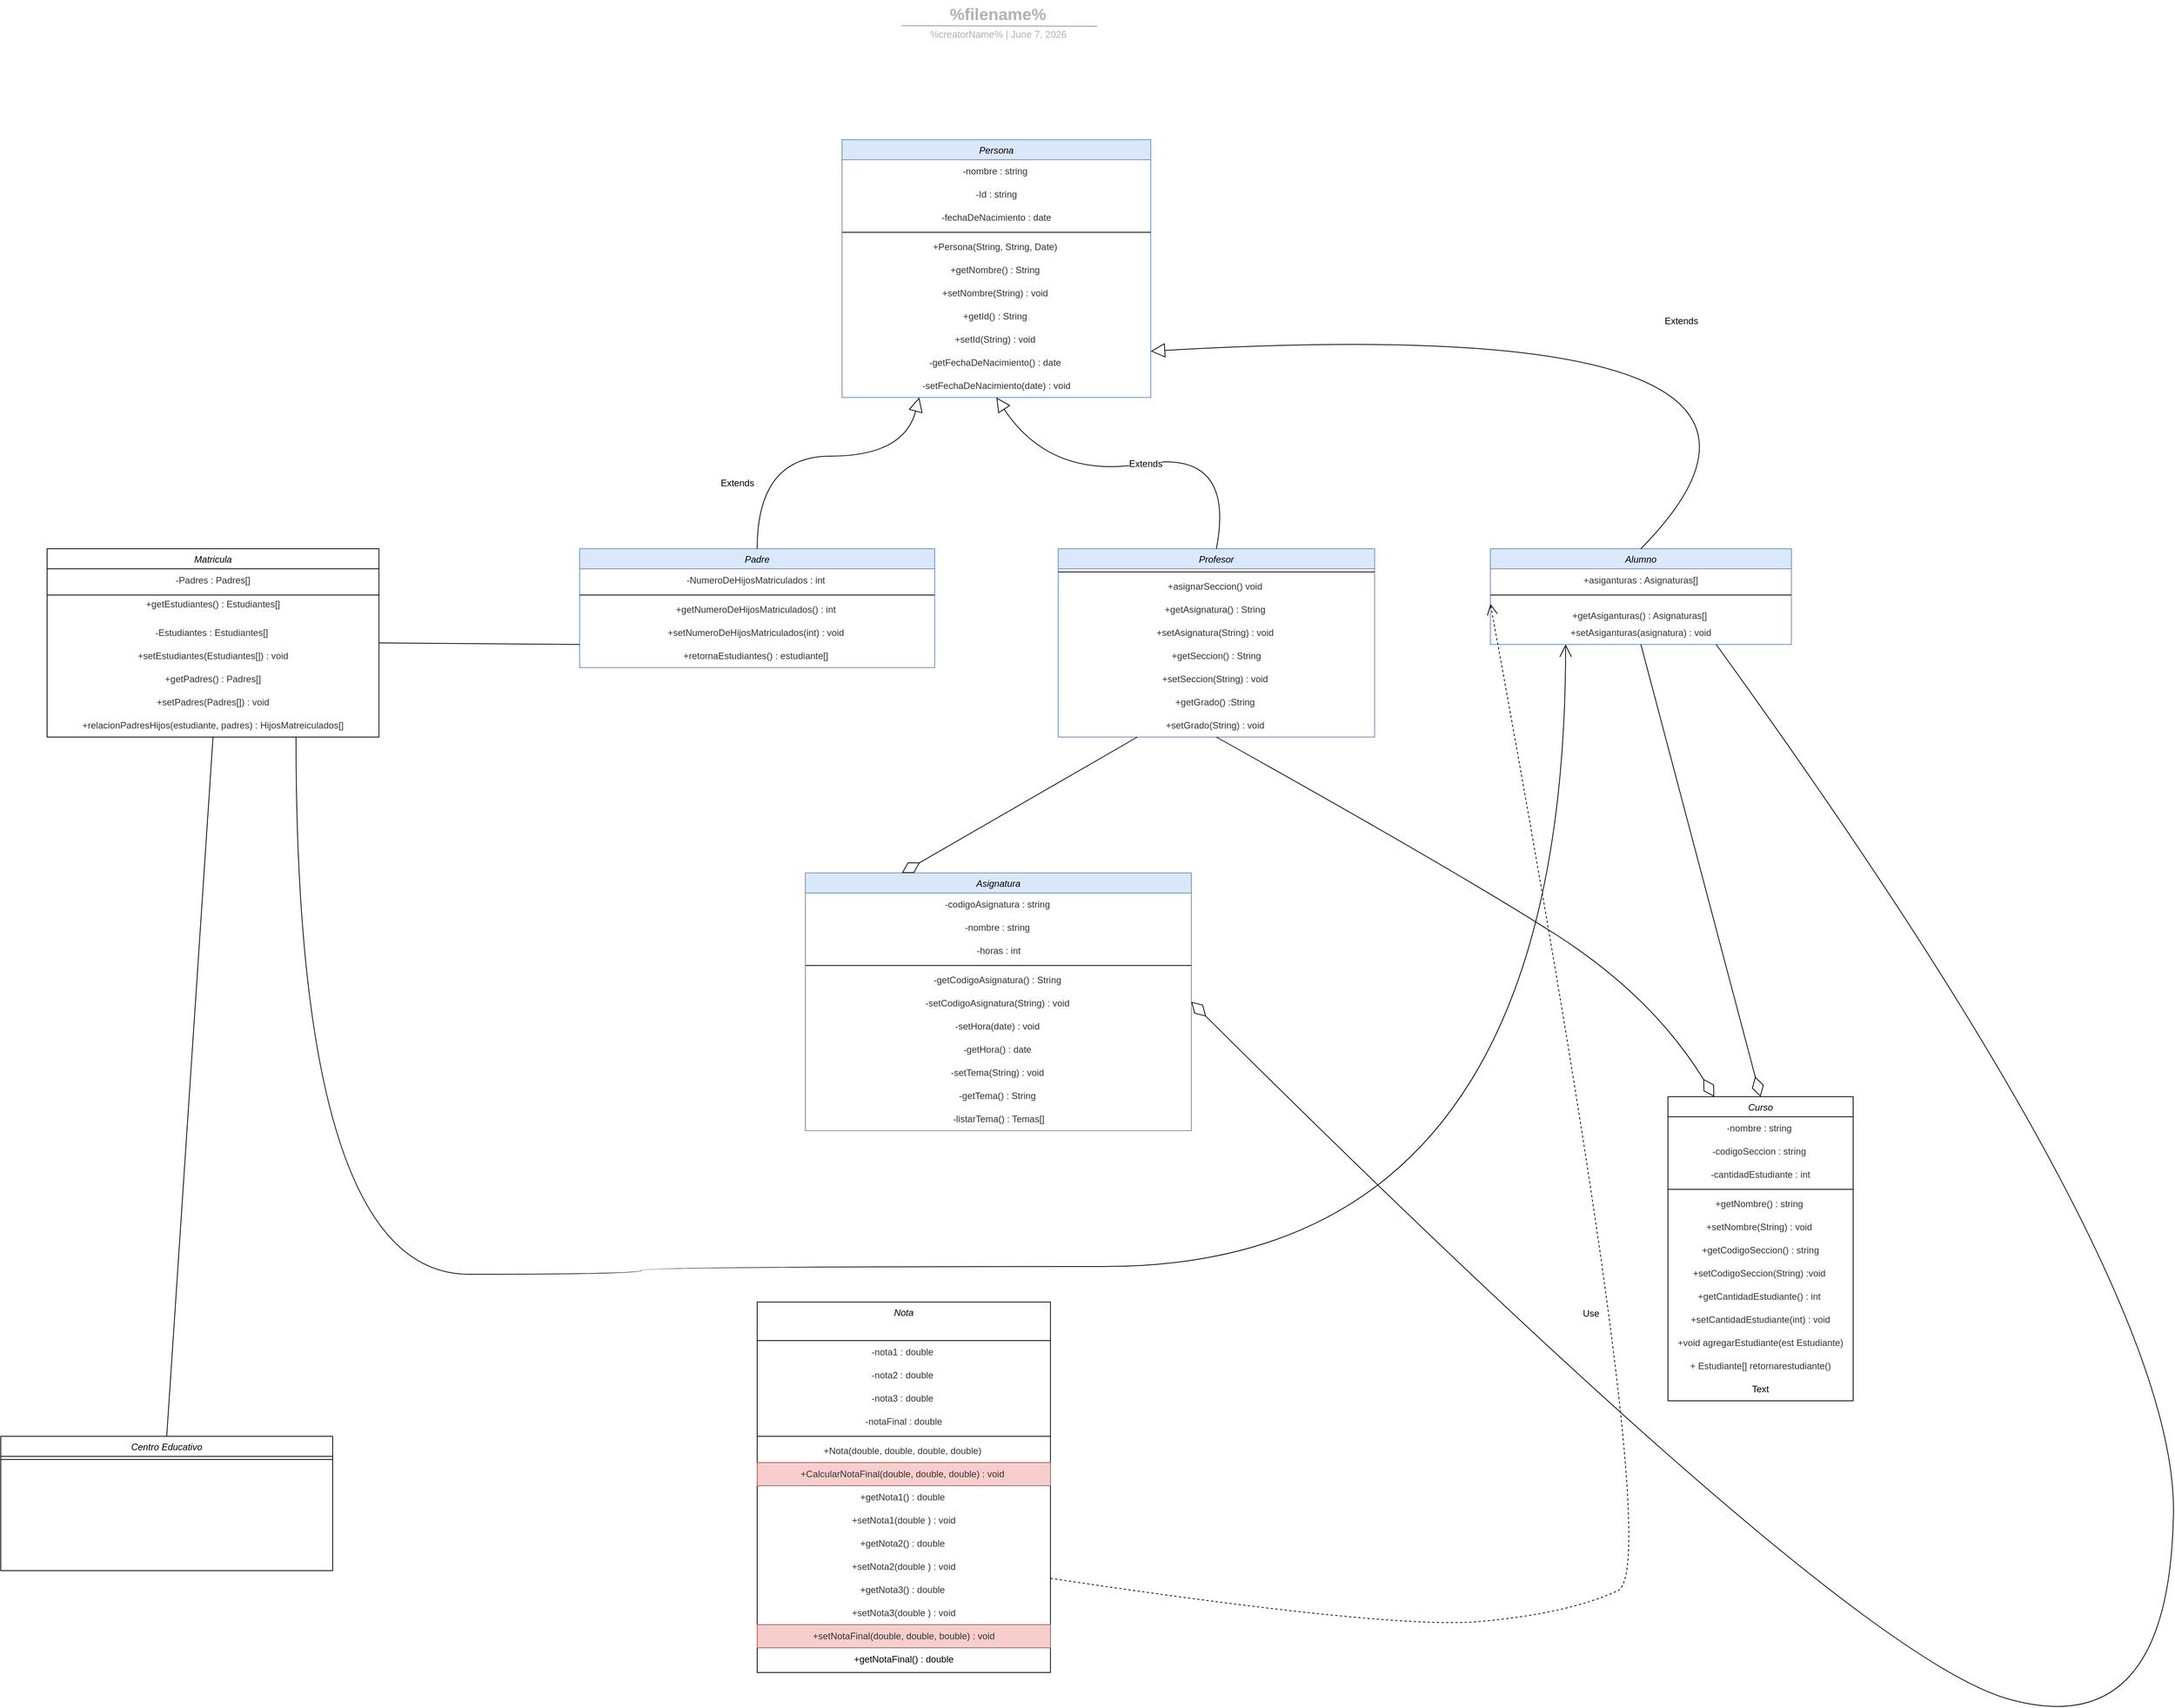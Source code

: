 <mxfile version="20.2.5" type="device"><diagram id="C5RBs43oDa-KdzZeNtuy" name="Page-1"><mxGraphModel dx="5083" dy="3994" grid="1" gridSize="10" guides="1" tooltips="1" connect="1" arrows="1" fold="1" page="1" pageScale="1" pageWidth="1654" pageHeight="1169" math="0" shadow="0"><root><mxCell id="WIyWlLk6GJQsqaUBKTNV-0"/><mxCell id="WIyWlLk6GJQsqaUBKTNV-1" parent="WIyWlLk6GJQsqaUBKTNV-0"/><mxCell id="56PSyRhsLo9ZEf3mR3vW-0" value="Profesor" style="swimlane;fontStyle=2;align=center;verticalAlign=top;childLayout=stackLayout;horizontal=1;startSize=26;horizontalStack=0;resizeParent=1;resizeLast=0;collapsible=1;marginBottom=0;rounded=0;shadow=0;strokeWidth=1;fontSize=12;fillColor=#dae8fc;strokeColor=#6c8ebf;" parent="WIyWlLk6GJQsqaUBKTNV-1" vertex="1"><mxGeometry x="80" y="-1560" width="410" height="244" as="geometry"><mxRectangle x="230" y="140" width="160" height="26" as="alternateBounds"/></mxGeometry></mxCell><mxCell id="56PSyRhsLo9ZEf3mR3vW-2" value="" style="line;html=1;strokeWidth=1;align=left;verticalAlign=middle;spacingTop=-1;spacingLeft=3;spacingRight=3;rotatable=0;labelPosition=right;points=[];portConstraint=eastwest;fontSize=12;" parent="56PSyRhsLo9ZEf3mR3vW-0" vertex="1"><mxGeometry y="26" width="410" height="8" as="geometry"/></mxCell><mxCell id="56PSyRhsLo9ZEf3mR3vW-119" value="&lt;span data-lucid-content=&quot;{&amp;quot;t&amp;quot;:&amp;quot;+asignarSeccion() void\n+getAsignatura() : String\n+setAsignatura(String) : void\n+getSeccion() : String\n+setSeccion(String) : void \n+getGrado() :String\n+setGrado(String) : void\n&amp;quot;,&amp;quot;m&amp;quot;:[{&amp;quot;s&amp;quot;:0,&amp;quot;n&amp;quot;:&amp;quot;a&amp;quot;,&amp;quot;v&amp;quot;:&amp;quot;center&amp;quot;},{&amp;quot;s&amp;quot;:0,&amp;quot;n&amp;quot;:&amp;quot;c&amp;quot;,&amp;quot;v&amp;quot;:&amp;quot;333333ff&amp;quot;,&amp;quot;e&amp;quot;:175},{&amp;quot;s&amp;quot;:23,&amp;quot;n&amp;quot;:&amp;quot;a&amp;quot;,&amp;quot;v&amp;quot;:&amp;quot;center&amp;quot;},{&amp;quot;s&amp;quot;:49,&amp;quot;n&amp;quot;:&amp;quot;a&amp;quot;,&amp;quot;v&amp;quot;:&amp;quot;center&amp;quot;},{&amp;quot;s&amp;quot;:79,&amp;quot;n&amp;quot;:&amp;quot;a&amp;quot;,&amp;quot;v&amp;quot;:&amp;quot;center&amp;quot;},{&amp;quot;s&amp;quot;:102,&amp;quot;n&amp;quot;:&amp;quot;a&amp;quot;,&amp;quot;v&amp;quot;:&amp;quot;center&amp;quot;},{&amp;quot;s&amp;quot;:130,&amp;quot;n&amp;quot;:&amp;quot;a&amp;quot;,&amp;quot;v&amp;quot;:&amp;quot;center&amp;quot;},{&amp;quot;s&amp;quot;:150,&amp;quot;n&amp;quot;:&amp;quot;a&amp;quot;,&amp;quot;v&amp;quot;:&amp;quot;center&amp;quot;}]}&quot; data-lucid-type=&quot;application/vnd.lucid.text&quot;&gt;&lt;span style=&quot;color: rgb(51, 51, 51);&quot;&gt;+asignarSeccion() void&amp;nbsp;&lt;/span&gt;&lt;/span&gt;" style="text;html=1;strokeColor=none;fillColor=none;align=center;verticalAlign=middle;whiteSpace=wrap;rounded=0;fontSize=12;" parent="56PSyRhsLo9ZEf3mR3vW-0" vertex="1"><mxGeometry y="34" width="410" height="30" as="geometry"/></mxCell><mxCell id="56PSyRhsLo9ZEf3mR3vW-120" value="&lt;span style=&quot;color: rgb(51, 51, 51);&quot;&gt;+getAsignatura() : String&amp;nbsp;&lt;/span&gt;" style="text;html=1;strokeColor=none;fillColor=none;align=center;verticalAlign=middle;whiteSpace=wrap;rounded=0;fontSize=12;" parent="56PSyRhsLo9ZEf3mR3vW-0" vertex="1"><mxGeometry y="64" width="410" height="30" as="geometry"/></mxCell><mxCell id="56PSyRhsLo9ZEf3mR3vW-121" value="&lt;span style=&quot;color: rgb(51, 51, 51);&quot;&gt;+setAsignatura(String) : void&amp;nbsp;&lt;/span&gt;" style="text;html=1;strokeColor=none;fillColor=none;align=center;verticalAlign=middle;whiteSpace=wrap;rounded=0;fontSize=12;" parent="56PSyRhsLo9ZEf3mR3vW-0" vertex="1"><mxGeometry y="94" width="410" height="30" as="geometry"/></mxCell><mxCell id="56PSyRhsLo9ZEf3mR3vW-122" value="&lt;span style=&quot;color: rgb(51, 51, 51);&quot;&gt;+getSeccion() : String&lt;/span&gt;" style="text;html=1;strokeColor=none;fillColor=none;align=center;verticalAlign=middle;whiteSpace=wrap;rounded=0;fontSize=12;" parent="56PSyRhsLo9ZEf3mR3vW-0" vertex="1"><mxGeometry y="124" width="410" height="30" as="geometry"/></mxCell><mxCell id="56PSyRhsLo9ZEf3mR3vW-123" value="&lt;span style=&quot;color: rgb(51, 51, 51);&quot;&gt;+setSeccion(String) : void&amp;nbsp;&lt;/span&gt;" style="text;html=1;strokeColor=none;fillColor=none;align=center;verticalAlign=middle;whiteSpace=wrap;rounded=0;fontSize=12;" parent="56PSyRhsLo9ZEf3mR3vW-0" vertex="1"><mxGeometry y="154" width="410" height="30" as="geometry"/></mxCell><mxCell id="56PSyRhsLo9ZEf3mR3vW-126" value="&lt;span style=&quot;color: rgb(51, 51, 51);&quot;&gt;+getGrado() :String&amp;nbsp;&lt;/span&gt;" style="text;html=1;strokeColor=none;fillColor=none;align=center;verticalAlign=middle;whiteSpace=wrap;rounded=0;fontSize=12;" parent="56PSyRhsLo9ZEf3mR3vW-0" vertex="1"><mxGeometry y="184" width="410" height="30" as="geometry"/></mxCell><mxCell id="56PSyRhsLo9ZEf3mR3vW-127" value="&lt;span style=&quot;color: rgb(51, 51, 51);&quot;&gt;+setGrado(String) : void&amp;nbsp;&lt;/span&gt;" style="text;html=1;strokeColor=none;fillColor=none;align=center;verticalAlign=middle;whiteSpace=wrap;rounded=0;fontSize=12;" parent="56PSyRhsLo9ZEf3mR3vW-0" vertex="1"><mxGeometry y="214" width="410" height="30" as="geometry"/></mxCell><mxCell id="56PSyRhsLo9ZEf3mR3vW-4" value="Persona" style="swimlane;fontStyle=2;align=center;verticalAlign=top;childLayout=stackLayout;horizontal=1;startSize=26;horizontalStack=0;resizeParent=1;resizeLast=0;collapsible=1;marginBottom=0;rounded=0;shadow=0;strokeWidth=1;fontSize=12;fillColor=#dae8fc;strokeColor=#6c8ebf;" parent="WIyWlLk6GJQsqaUBKTNV-1" vertex="1"><mxGeometry x="-200" y="-2090" width="400" height="334" as="geometry"><mxRectangle x="230" y="140" width="160" height="26" as="alternateBounds"/></mxGeometry></mxCell><mxCell id="56PSyRhsLo9ZEf3mR3vW-111" value="&lt;span data-lucid-content=&quot;{&amp;quot;t&amp;quot;:&amp;quot;-nombre : string\n-Id : string\n-fechaDeNacimiento : date&amp;quot;,&amp;quot;m&amp;quot;:[{&amp;quot;s&amp;quot;:0,&amp;quot;n&amp;quot;:&amp;quot;a&amp;quot;,&amp;quot;v&amp;quot;:&amp;quot;center&amp;quot;},{&amp;quot;s&amp;quot;:0,&amp;quot;n&amp;quot;:&amp;quot;c&amp;quot;,&amp;quot;v&amp;quot;:&amp;quot;333333ff&amp;quot;,&amp;quot;e&amp;quot;:55},{&amp;quot;s&amp;quot;:17,&amp;quot;n&amp;quot;:&amp;quot;a&amp;quot;,&amp;quot;v&amp;quot;:&amp;quot;center&amp;quot;},{&amp;quot;s&amp;quot;:30,&amp;quot;n&amp;quot;:&amp;quot;a&amp;quot;,&amp;quot;v&amp;quot;:&amp;quot;center&amp;quot;}]}&quot; data-lucid-type=&quot;application/vnd.lucid.text&quot;&gt;&lt;span style=&quot;color: rgb(51, 51, 51);&quot;&gt;-nombre : string&amp;nbsp;&lt;/span&gt;&lt;/span&gt;" style="text;html=1;strokeColor=none;fillColor=none;align=center;verticalAlign=middle;whiteSpace=wrap;rounded=0;fontSize=12;" parent="56PSyRhsLo9ZEf3mR3vW-4" vertex="1"><mxGeometry y="26" width="400" height="30" as="geometry"/></mxCell><mxCell id="56PSyRhsLo9ZEf3mR3vW-112" value="&lt;span style=&quot;color: rgb(51, 51, 51);&quot;&gt;-Id : string&lt;/span&gt;" style="text;html=1;strokeColor=none;fillColor=none;align=center;verticalAlign=middle;whiteSpace=wrap;rounded=0;fontSize=12;" parent="56PSyRhsLo9ZEf3mR3vW-4" vertex="1"><mxGeometry y="56" width="400" height="30" as="geometry"/></mxCell><mxCell id="56PSyRhsLo9ZEf3mR3vW-113" value="&lt;span style=&quot;color: rgb(51, 51, 51);&quot;&gt;-fechaDeNacimiento : date&lt;/span&gt;" style="text;html=1;strokeColor=none;fillColor=none;align=center;verticalAlign=middle;whiteSpace=wrap;rounded=0;fontSize=12;" parent="56PSyRhsLo9ZEf3mR3vW-4" vertex="1"><mxGeometry y="86" width="400" height="30" as="geometry"/></mxCell><mxCell id="56PSyRhsLo9ZEf3mR3vW-6" value="" style="line;html=1;strokeWidth=1;align=left;verticalAlign=middle;spacingTop=-1;spacingLeft=3;spacingRight=3;rotatable=0;labelPosition=right;points=[];portConstraint=eastwest;fontSize=12;" parent="56PSyRhsLo9ZEf3mR3vW-4" vertex="1"><mxGeometry y="116" width="400" height="8" as="geometry"/></mxCell><mxCell id="56PSyRhsLo9ZEf3mR3vW-103" value="&lt;span data-lucid-content=&quot;{&amp;quot;t&amp;quot;:&amp;quot;+Persona(String, String, Date)\n+getNombre() : String\n+setNombre(String) : void \n+getId() : String\n+setId(String) : void\n-getFechaDeNacimiento() : date\n-setFechaDeNacimiento(date) : void&amp;quot;,&amp;quot;m&amp;quot;:[{&amp;quot;s&amp;quot;:0,&amp;quot;n&amp;quot;:&amp;quot;a&amp;quot;,&amp;quot;v&amp;quot;:&amp;quot;center&amp;quot;},{&amp;quot;s&amp;quot;:0,&amp;quot;n&amp;quot;:&amp;quot;c&amp;quot;,&amp;quot;v&amp;quot;:&amp;quot;333333ff&amp;quot;,&amp;quot;e&amp;quot;:185},{&amp;quot;s&amp;quot;:31,&amp;quot;n&amp;quot;:&amp;quot;a&amp;quot;,&amp;quot;v&amp;quot;:&amp;quot;center&amp;quot;},{&amp;quot;s&amp;quot;:53,&amp;quot;n&amp;quot;:&amp;quot;a&amp;quot;,&amp;quot;v&amp;quot;:&amp;quot;center&amp;quot;},{&amp;quot;s&amp;quot;:80,&amp;quot;n&amp;quot;:&amp;quot;a&amp;quot;,&amp;quot;v&amp;quot;:&amp;quot;center&amp;quot;},{&amp;quot;s&amp;quot;:98,&amp;quot;n&amp;quot;:&amp;quot;a&amp;quot;,&amp;quot;v&amp;quot;:&amp;quot;center&amp;quot;},{&amp;quot;s&amp;quot;:120,&amp;quot;n&amp;quot;:&amp;quot;a&amp;quot;,&amp;quot;v&amp;quot;:&amp;quot;center&amp;quot;},{&amp;quot;s&amp;quot;:151,&amp;quot;n&amp;quot;:&amp;quot;a&amp;quot;,&amp;quot;v&amp;quot;:&amp;quot;center&amp;quot;}]}&quot; data-lucid-type=&quot;application/vnd.lucid.text&quot;&gt;&lt;span style=&quot;color: rgb(51, 51, 51);&quot;&gt;+Persona(String, String, Date)&amp;nbsp;&lt;/span&gt;&lt;/span&gt;" style="text;html=1;strokeColor=none;fillColor=none;align=center;verticalAlign=middle;whiteSpace=wrap;rounded=0;fontSize=12;" parent="56PSyRhsLo9ZEf3mR3vW-4" vertex="1"><mxGeometry y="124" width="400" height="30" as="geometry"/></mxCell><mxCell id="56PSyRhsLo9ZEf3mR3vW-105" value="&lt;span style=&quot;color: rgb(51, 51, 51);&quot;&gt;+getNombre() : String&amp;nbsp;&lt;/span&gt;" style="text;html=1;strokeColor=none;fillColor=none;align=center;verticalAlign=middle;whiteSpace=wrap;rounded=0;fontSize=12;" parent="56PSyRhsLo9ZEf3mR3vW-4" vertex="1"><mxGeometry y="154" width="400" height="30" as="geometry"/></mxCell><mxCell id="56PSyRhsLo9ZEf3mR3vW-106" value="&lt;span style=&quot;color: rgb(51, 51, 51);&quot;&gt;+setNombre(String) : void&amp;nbsp;&lt;/span&gt;" style="text;html=1;strokeColor=none;fillColor=none;align=center;verticalAlign=middle;whiteSpace=wrap;rounded=0;fontSize=12;" parent="56PSyRhsLo9ZEf3mR3vW-4" vertex="1"><mxGeometry y="184" width="400" height="30" as="geometry"/></mxCell><mxCell id="56PSyRhsLo9ZEf3mR3vW-107" value="&lt;span style=&quot;color: rgb(51, 51, 51);&quot;&gt;+getId() : String&amp;nbsp;&lt;/span&gt;" style="text;html=1;strokeColor=none;fillColor=none;align=center;verticalAlign=middle;whiteSpace=wrap;rounded=0;fontSize=12;" parent="56PSyRhsLo9ZEf3mR3vW-4" vertex="1"><mxGeometry y="214" width="400" height="30" as="geometry"/></mxCell><mxCell id="56PSyRhsLo9ZEf3mR3vW-108" value="&lt;span style=&quot;color: rgb(51, 51, 51);&quot;&gt;+setId(String) : void&amp;nbsp;&lt;/span&gt;" style="text;html=1;strokeColor=none;fillColor=none;align=center;verticalAlign=middle;whiteSpace=wrap;rounded=0;fontSize=12;" parent="56PSyRhsLo9ZEf3mR3vW-4" vertex="1"><mxGeometry y="244" width="400" height="30" as="geometry"/></mxCell><mxCell id="56PSyRhsLo9ZEf3mR3vW-109" value="&lt;span style=&quot;color: rgb(51, 51, 51);&quot;&gt;-getFechaDeNacimiento() : date&amp;nbsp;&lt;/span&gt;" style="text;html=1;strokeColor=none;fillColor=none;align=center;verticalAlign=middle;whiteSpace=wrap;rounded=0;fontSize=12;" parent="56PSyRhsLo9ZEf3mR3vW-4" vertex="1"><mxGeometry y="274" width="400" height="30" as="geometry"/></mxCell><mxCell id="56PSyRhsLo9ZEf3mR3vW-110" value="&lt;span style=&quot;color: rgb(51, 51, 51);&quot;&gt;-setFechaDeNacimiento(date) : void&lt;/span&gt;" style="text;html=1;strokeColor=none;fillColor=none;align=center;verticalAlign=middle;whiteSpace=wrap;rounded=0;fontSize=12;" parent="56PSyRhsLo9ZEf3mR3vW-4" vertex="1"><mxGeometry y="304" width="400" height="30" as="geometry"/></mxCell><mxCell id="56PSyRhsLo9ZEf3mR3vW-8" value="Padre" style="swimlane;fontStyle=2;align=center;verticalAlign=top;childLayout=stackLayout;horizontal=1;startSize=26;horizontalStack=0;resizeParent=1;resizeLast=0;collapsible=1;marginBottom=0;rounded=0;shadow=0;strokeWidth=1;fontSize=12;fillColor=#dae8fc;strokeColor=#6c8ebf;" parent="WIyWlLk6GJQsqaUBKTNV-1" vertex="1"><mxGeometry x="-540" y="-1560" width="460" height="154" as="geometry"><mxRectangle x="230" y="140" width="160" height="26" as="alternateBounds"/></mxGeometry></mxCell><mxCell id="56PSyRhsLo9ZEf3mR3vW-114" value="&lt;span data-lucid-content=&quot;{&amp;quot;t&amp;quot;:&amp;quot;-NumeroDeHijosMatriculados : int\n&amp;quot;,&amp;quot;m&amp;quot;:[{&amp;quot;s&amp;quot;:0,&amp;quot;n&amp;quot;:&amp;quot;a&amp;quot;,&amp;quot;v&amp;quot;:&amp;quot;center&amp;quot;},{&amp;quot;s&amp;quot;:0,&amp;quot;n&amp;quot;:&amp;quot;c&amp;quot;,&amp;quot;v&amp;quot;:&amp;quot;333333ff&amp;quot;,&amp;quot;e&amp;quot;:33}]}&quot; data-lucid-type=&quot;application/vnd.lucid.text&quot;&gt;&lt;span style=&quot;color: rgb(51, 51, 51);&quot;&gt;-NumeroDeHijosMatriculados : int&amp;nbsp;&lt;/span&gt;&lt;/span&gt;" style="text;html=1;strokeColor=none;fillColor=none;align=center;verticalAlign=middle;whiteSpace=wrap;rounded=0;fontSize=12;" parent="56PSyRhsLo9ZEf3mR3vW-8" vertex="1"><mxGeometry y="26" width="460" height="30" as="geometry"/></mxCell><mxCell id="56PSyRhsLo9ZEf3mR3vW-10" value="" style="line;html=1;strokeWidth=1;align=left;verticalAlign=middle;spacingTop=-1;spacingLeft=3;spacingRight=3;rotatable=0;labelPosition=right;points=[];portConstraint=eastwest;fontSize=12;" parent="56PSyRhsLo9ZEf3mR3vW-8" vertex="1"><mxGeometry y="56" width="460" height="8" as="geometry"/></mxCell><mxCell id="56PSyRhsLo9ZEf3mR3vW-115" value="&lt;span data-lucid-content=&quot;{&amp;quot;t&amp;quot;:&amp;quot;+getNumeroDeHijosMatriculados() : int\n+setNumeroDeHijosMatriculados(int) : void\n+retornaEstudiantes() : estudiante[] &amp;quot;,&amp;quot;m&amp;quot;:[{&amp;quot;s&amp;quot;:0,&amp;quot;n&amp;quot;:&amp;quot;a&amp;quot;,&amp;quot;v&amp;quot;:&amp;quot;center&amp;quot;},{&amp;quot;s&amp;quot;:0,&amp;quot;n&amp;quot;:&amp;quot;c&amp;quot;,&amp;quot;v&amp;quot;:&amp;quot;333333ff&amp;quot;,&amp;quot;e&amp;quot;:117},{&amp;quot;s&amp;quot;:38,&amp;quot;n&amp;quot;:&amp;quot;a&amp;quot;,&amp;quot;v&amp;quot;:&amp;quot;center&amp;quot;},{&amp;quot;s&amp;quot;:80,&amp;quot;n&amp;quot;:&amp;quot;a&amp;quot;,&amp;quot;v&amp;quot;:&amp;quot;center&amp;quot;}]}&quot; data-lucid-type=&quot;application/vnd.lucid.text&quot;&gt;&lt;span style=&quot;color: rgb(51, 51, 51);&quot;&gt;+getNumeroDeHijosMatriculados() : int&amp;nbsp;&lt;/span&gt;&lt;/span&gt;" style="text;html=1;strokeColor=none;fillColor=none;align=center;verticalAlign=middle;whiteSpace=wrap;rounded=0;fontSize=12;" parent="56PSyRhsLo9ZEf3mR3vW-8" vertex="1"><mxGeometry y="64" width="460" height="30" as="geometry"/></mxCell><mxCell id="56PSyRhsLo9ZEf3mR3vW-116" value="&lt;span style=&quot;color: rgb(51, 51, 51);&quot;&gt;+setNumeroDeHijosMatriculados(int) : void&amp;nbsp;&lt;/span&gt;" style="text;html=1;strokeColor=none;fillColor=none;align=center;verticalAlign=middle;whiteSpace=wrap;rounded=0;fontSize=12;" parent="56PSyRhsLo9ZEf3mR3vW-8" vertex="1"><mxGeometry y="94" width="460" height="30" as="geometry"/></mxCell><mxCell id="56PSyRhsLo9ZEf3mR3vW-117" value="&lt;span style=&quot;color: rgb(51, 51, 51);&quot;&gt;+retornaEstudiantes() : estudiante[]&amp;nbsp;&lt;/span&gt;" style="text;html=1;strokeColor=none;fillColor=none;align=center;verticalAlign=middle;whiteSpace=wrap;rounded=0;fontSize=12;" parent="56PSyRhsLo9ZEf3mR3vW-8" vertex="1"><mxGeometry y="124" width="460" height="30" as="geometry"/></mxCell><mxCell id="56PSyRhsLo9ZEf3mR3vW-12" value="Nota" style="swimlane;fontStyle=2;align=center;verticalAlign=top;childLayout=stackLayout;horizontal=1;startSize=50;horizontalStack=0;resizeParent=1;resizeLast=0;collapsible=1;marginBottom=0;rounded=0;shadow=0;strokeWidth=1;fontSize=12;" parent="WIyWlLk6GJQsqaUBKTNV-1" vertex="1"><mxGeometry x="-310" y="-584" width="380" height="480" as="geometry"><mxRectangle x="230" y="140" width="160" height="26" as="alternateBounds"/></mxGeometry></mxCell><mxCell id="56PSyRhsLo9ZEf3mR3vW-85" value="&lt;span data-lucid-content=&quot;{&amp;quot;t&amp;quot;:&amp;quot;-nota1 : double\n-nota2 : double\n-nota3 : double\n-notaFinal : double&amp;quot;,&amp;quot;m&amp;quot;:[{&amp;quot;s&amp;quot;:0,&amp;quot;n&amp;quot;:&amp;quot;a&amp;quot;,&amp;quot;v&amp;quot;:&amp;quot;center&amp;quot;},{&amp;quot;s&amp;quot;:0,&amp;quot;n&amp;quot;:&amp;quot;c&amp;quot;,&amp;quot;v&amp;quot;:&amp;quot;333333ff&amp;quot;,&amp;quot;e&amp;quot;:67},{&amp;quot;s&amp;quot;:16,&amp;quot;n&amp;quot;:&amp;quot;a&amp;quot;,&amp;quot;v&amp;quot;:&amp;quot;center&amp;quot;},{&amp;quot;s&amp;quot;:32,&amp;quot;n&amp;quot;:&amp;quot;a&amp;quot;,&amp;quot;v&amp;quot;:&amp;quot;center&amp;quot;},{&amp;quot;s&amp;quot;:48,&amp;quot;n&amp;quot;:&amp;quot;a&amp;quot;,&amp;quot;v&amp;quot;:&amp;quot;center&amp;quot;}]}&quot; data-lucid-type=&quot;application/vnd.lucid.text&quot; style=&quot;font-size: 12px;&quot;&gt;&lt;span style=&quot;color: rgb(51, 51, 51); font-size: 12px;&quot;&gt;-nota1 : double&amp;nbsp;&lt;/span&gt;&lt;/span&gt;" style="text;html=1;strokeColor=none;fillColor=none;align=center;verticalAlign=middle;whiteSpace=wrap;rounded=0;fontSize=12;" parent="56PSyRhsLo9ZEf3mR3vW-12" vertex="1"><mxGeometry y="50" width="380" height="30" as="geometry"/></mxCell><mxCell id="56PSyRhsLo9ZEf3mR3vW-86" value="&lt;span style=&quot;color: rgb(51, 51, 51); font-size: 12px;&quot;&gt;-nota2 : double&amp;nbsp;&lt;/span&gt;" style="text;html=1;strokeColor=none;fillColor=none;align=center;verticalAlign=middle;whiteSpace=wrap;rounded=0;fontSize=12;" parent="56PSyRhsLo9ZEf3mR3vW-12" vertex="1"><mxGeometry y="80" width="380" height="30" as="geometry"/></mxCell><mxCell id="56PSyRhsLo9ZEf3mR3vW-87" value="&lt;span style=&quot;color: rgb(51, 51, 51); font-size: 12px;&quot;&gt;-nota3 : double&amp;nbsp;&lt;/span&gt;" style="text;html=1;strokeColor=none;fillColor=none;align=center;verticalAlign=middle;whiteSpace=wrap;rounded=0;fontSize=12;" parent="56PSyRhsLo9ZEf3mR3vW-12" vertex="1"><mxGeometry y="110" width="380" height="30" as="geometry"/></mxCell><mxCell id="56PSyRhsLo9ZEf3mR3vW-72" value="&lt;span style=&quot;color: rgb(51, 51, 51); font-size: 12px;&quot;&gt;-notaFinal : double&lt;/span&gt;" style="text;html=1;strokeColor=none;fillColor=none;align=center;verticalAlign=middle;whiteSpace=wrap;rounded=0;fontSize=12;" parent="56PSyRhsLo9ZEf3mR3vW-12" vertex="1"><mxGeometry y="140" width="380" height="30" as="geometry"/></mxCell><mxCell id="56PSyRhsLo9ZEf3mR3vW-14" value="" style="line;html=1;strokeWidth=1;align=left;verticalAlign=middle;spacingTop=-1;spacingLeft=3;spacingRight=3;rotatable=0;labelPosition=right;points=[];portConstraint=eastwest;fontSize=12;" parent="56PSyRhsLo9ZEf3mR3vW-12" vertex="1"><mxGeometry y="170" width="380" height="8" as="geometry"/></mxCell><mxCell id="56PSyRhsLo9ZEf3mR3vW-80" value="&lt;span data-lucid-content=&quot;{&amp;quot;t&amp;quot;:&amp;quot;Nota(double, double, double, double)\n+CalcularNotaFinal()\n+getNota1() : double\n+setNota1(Double ) :void\n+getNota2() : double\n+setNota2(Double ) :void\n+getNota3() : double\n+setNota3(Double ) :void\n+getNotaFinal() : double\n+setNotaFinal(Double ) :void&amp;quot;,&amp;quot;m&amp;quot;:[{&amp;quot;s&amp;quot;:0,&amp;quot;n&amp;quot;:&amp;quot;a&amp;quot;,&amp;quot;v&amp;quot;:&amp;quot;center&amp;quot;},{&amp;quot;s&amp;quot;:37,&amp;quot;n&amp;quot;:&amp;quot;a&amp;quot;,&amp;quot;v&amp;quot;:&amp;quot;center&amp;quot;},{&amp;quot;s&amp;quot;:58,&amp;quot;n&amp;quot;:&amp;quot;a&amp;quot;,&amp;quot;v&amp;quot;:&amp;quot;center&amp;quot;},{&amp;quot;s&amp;quot;:0,&amp;quot;n&amp;quot;:&amp;quot;c&amp;quot;,&amp;quot;v&amp;quot;:&amp;quot;333333ff&amp;quot;,&amp;quot;e&amp;quot;:249},{&amp;quot;s&amp;quot;:79,&amp;quot;n&amp;quot;:&amp;quot;a&amp;quot;,&amp;quot;v&amp;quot;:&amp;quot;center&amp;quot;},{&amp;quot;s&amp;quot;:104,&amp;quot;n&amp;quot;:&amp;quot;a&amp;quot;,&amp;quot;v&amp;quot;:&amp;quot;center&amp;quot;},{&amp;quot;s&amp;quot;:125,&amp;quot;n&amp;quot;:&amp;quot;a&amp;quot;,&amp;quot;v&amp;quot;:&amp;quot;center&amp;quot;},{&amp;quot;s&amp;quot;:150,&amp;quot;n&amp;quot;:&amp;quot;a&amp;quot;,&amp;quot;v&amp;quot;:&amp;quot;center&amp;quot;},{&amp;quot;s&amp;quot;:171,&amp;quot;n&amp;quot;:&amp;quot;a&amp;quot;,&amp;quot;v&amp;quot;:&amp;quot;center&amp;quot;},{&amp;quot;s&amp;quot;:196,&amp;quot;n&amp;quot;:&amp;quot;a&amp;quot;,&amp;quot;v&amp;quot;:&amp;quot;center&amp;quot;},{&amp;quot;s&amp;quot;:221,&amp;quot;n&amp;quot;:&amp;quot;a&amp;quot;,&amp;quot;v&amp;quot;:&amp;quot;center&amp;quot;}]}&quot; data-lucid-type=&quot;application/vnd.lucid.text&quot; style=&quot;font-size: 12px;&quot;&gt;&lt;span style=&quot;color: rgb(51, 51, 51); font-size: 12px;&quot;&gt;+Nota(double, double, double, double)&amp;nbsp;&lt;/span&gt;&lt;/span&gt;" style="text;html=1;strokeColor=none;fillColor=none;align=center;verticalAlign=middle;whiteSpace=wrap;rounded=0;fontSize=12;" parent="56PSyRhsLo9ZEf3mR3vW-12" vertex="1"><mxGeometry y="178" width="380" height="30" as="geometry"/></mxCell><mxCell id="56PSyRhsLo9ZEf3mR3vW-73" value="&lt;span style=&quot;color: rgb(51, 51, 51); font-size: 12px;&quot;&gt;+CalcularNotaFinal(double, double, double) : void&amp;nbsp;&lt;/span&gt;" style="text;html=1;strokeColor=#b85450;fillColor=#f8cecc;align=center;verticalAlign=middle;whiteSpace=wrap;rounded=0;fontSize=12;" parent="56PSyRhsLo9ZEf3mR3vW-12" vertex="1"><mxGeometry y="208" width="380" height="30" as="geometry"/></mxCell><mxCell id="56PSyRhsLo9ZEf3mR3vW-79" value="&lt;span style=&quot;color: rgb(51, 51, 51); font-size: 12px;&quot;&gt;+getNota1() : double&amp;nbsp;&lt;/span&gt;" style="text;html=1;strokeColor=none;fillColor=none;align=center;verticalAlign=middle;whiteSpace=wrap;rounded=0;fontSize=12;" parent="56PSyRhsLo9ZEf3mR3vW-12" vertex="1"><mxGeometry y="238" width="380" height="30" as="geometry"/></mxCell><mxCell id="56PSyRhsLo9ZEf3mR3vW-78" value="&lt;span style=&quot;color: rgb(51, 51, 51); font-size: 12px;&quot;&gt;+setNota1(double ) : void&lt;/span&gt;" style="text;html=1;strokeColor=none;fillColor=none;align=center;verticalAlign=middle;whiteSpace=wrap;rounded=0;fontSize=12;" parent="56PSyRhsLo9ZEf3mR3vW-12" vertex="1"><mxGeometry y="268" width="380" height="30" as="geometry"/></mxCell><mxCell id="56PSyRhsLo9ZEf3mR3vW-77" value="&lt;span style=&quot;color: rgb(51, 51, 51); font-size: 12px;&quot;&gt;+getNota2()&amp;nbsp;&lt;/span&gt;&lt;span style=&quot;color: rgb(51, 51, 51); font-size: 12px;&quot;&gt;: double&amp;nbsp;&lt;/span&gt;" style="text;html=1;strokeColor=none;fillColor=none;align=center;verticalAlign=middle;whiteSpace=wrap;rounded=0;fontSize=12;" parent="56PSyRhsLo9ZEf3mR3vW-12" vertex="1"><mxGeometry y="298" width="380" height="30" as="geometry"/></mxCell><mxCell id="56PSyRhsLo9ZEf3mR3vW-75" value="&lt;span style=&quot;color: rgb(51, 51, 51); font-size: 12px;&quot;&gt;+setNota2(double ) : void&lt;/span&gt;" style="text;html=1;strokeColor=none;fillColor=none;align=center;verticalAlign=middle;whiteSpace=wrap;rounded=0;fontSize=12;" parent="56PSyRhsLo9ZEf3mR3vW-12" vertex="1"><mxGeometry y="328" width="380" height="30" as="geometry"/></mxCell><mxCell id="56PSyRhsLo9ZEf3mR3vW-82" value="&lt;span style=&quot;color: rgb(51, 51, 51); font-size: 12px;&quot;&gt;+getNota3()&amp;nbsp;&lt;/span&gt;&lt;span style=&quot;color: rgb(51, 51, 51); font-size: 12px;&quot;&gt;: double&amp;nbsp;&lt;/span&gt;" style="text;html=1;strokeColor=none;fillColor=none;align=center;verticalAlign=middle;whiteSpace=wrap;rounded=0;fontSize=12;" parent="56PSyRhsLo9ZEf3mR3vW-12" vertex="1"><mxGeometry y="358" width="380" height="30" as="geometry"/></mxCell><mxCell id="56PSyRhsLo9ZEf3mR3vW-81" value="&lt;span style=&quot;color: rgb(51, 51, 51); font-size: 12px;&quot;&gt;+setNota3(double ) : void&lt;/span&gt;" style="text;html=1;strokeColor=none;fillColor=none;align=center;verticalAlign=middle;whiteSpace=wrap;rounded=0;fontSize=12;" parent="56PSyRhsLo9ZEf3mR3vW-12" vertex="1"><mxGeometry y="388" width="380" height="30" as="geometry"/></mxCell><mxCell id="56PSyRhsLo9ZEf3mR3vW-74" value="&lt;span data-lucid-content=&quot;{&amp;quot;t&amp;quot;:&amp;quot;+setNotaFinal(Double ) :void&amp;quot;,&amp;quot;m&amp;quot;:[{&amp;quot;s&amp;quot;:0,&amp;quot;n&amp;quot;:&amp;quot;a&amp;quot;,&amp;quot;v&amp;quot;:&amp;quot;center&amp;quot;},{&amp;quot;s&amp;quot;:0,&amp;quot;n&amp;quot;:&amp;quot;c&amp;quot;,&amp;quot;v&amp;quot;:&amp;quot;333333ff&amp;quot;,&amp;quot;e&amp;quot;:28}]}&quot; data-lucid-type=&quot;application/vnd.lucid.text&quot; style=&quot;font-size: 12px;&quot;&gt;&lt;span style=&quot;color: rgb(51, 51, 51); font-size: 12px;&quot;&gt;+setNotaFinal(double, double, bouble) : void&lt;/span&gt;&lt;/span&gt;" style="text;html=1;strokeColor=#b85450;fillColor=#f8cecc;align=center;verticalAlign=middle;whiteSpace=wrap;rounded=0;fontSize=12;" parent="56PSyRhsLo9ZEf3mR3vW-12" vertex="1"><mxGeometry y="418" width="380" height="30" as="geometry"/></mxCell><mxCell id="56PSyRhsLo9ZEf3mR3vW-84" value="+getNotaFinal() : double" style="text;html=1;strokeColor=none;fillColor=none;align=center;verticalAlign=middle;whiteSpace=wrap;rounded=0;fontSize=12;" parent="56PSyRhsLo9ZEf3mR3vW-12" vertex="1"><mxGeometry y="448" width="380" height="30" as="geometry"/></mxCell><mxCell id="56PSyRhsLo9ZEf3mR3vW-58" style="edgeStyle=orthogonalEdgeStyle;curved=1;rounded=0;orthogonalLoop=1;jettySize=auto;html=1;exitX=0.75;exitY=1;exitDx=0;exitDy=0;fontSize=12;endArrow=open;startSize=14;endSize=14;entryX=0.25;entryY=1;entryDx=0;entryDy=0;" parent="WIyWlLk6GJQsqaUBKTNV-1" source="56PSyRhsLo9ZEf3mR3vW-16" target="56PSyRhsLo9ZEf3mR3vW-32" edge="1"><mxGeometry relative="1" as="geometry"><mxPoint x="1050" y="-570" as="targetPoint"/><Array as="points"><mxPoint x="-907" y="-620"/><mxPoint x="-460" y="-620"/><mxPoint x="-460" y="-630"/><mxPoint x="738" y="-630"/></Array></mxGeometry></mxCell><mxCell id="56PSyRhsLo9ZEf3mR3vW-16" value="Matricula" style="swimlane;fontStyle=2;align=center;verticalAlign=top;childLayout=stackLayout;horizontal=1;startSize=26;horizontalStack=0;resizeParent=1;resizeLast=0;collapsible=1;marginBottom=0;rounded=0;shadow=0;strokeWidth=1;fontSize=12;" parent="WIyWlLk6GJQsqaUBKTNV-1" vertex="1"><mxGeometry x="-1230" y="-1560" width="430" height="244" as="geometry"><mxRectangle x="230" y="140" width="160" height="26" as="alternateBounds"/></mxGeometry></mxCell><mxCell id="56PSyRhsLo9ZEf3mR3vW-92" value="&lt;span style=&quot;color: rgb(51, 51, 51);&quot;&gt;-Padres : Padres[]&lt;/span&gt;" style="text;html=1;strokeColor=none;fillColor=none;align=center;verticalAlign=middle;whiteSpace=wrap;rounded=0;fontSize=12;" parent="56PSyRhsLo9ZEf3mR3vW-16" vertex="1"><mxGeometry y="26" width="430" height="30" as="geometry"/></mxCell><mxCell id="56PSyRhsLo9ZEf3mR3vW-18" value="" style="line;html=1;strokeWidth=1;align=left;verticalAlign=middle;spacingTop=-1;spacingLeft=3;spacingRight=3;rotatable=0;labelPosition=right;points=[];portConstraint=eastwest;fontSize=12;" parent="56PSyRhsLo9ZEf3mR3vW-16" vertex="1"><mxGeometry y="56" width="430" height="8" as="geometry"/></mxCell><mxCell id="56PSyRhsLo9ZEf3mR3vW-93" value="&lt;span data-lucid-content=&quot;{&amp;quot;t&amp;quot;:&amp;quot;+getEstudiantes() : Estudiantes[]\n+setEstudiantes(Estudiantes[]) : void\n+getPadres() : Padres[]\n+setPadres(Padres[]) : void\n+relacionPadresHijos(estu[] estudiante, padres[] padres) : HijosMatreiculados[] &amp;quot;,&amp;quot;m&amp;quot;:[{&amp;quot;s&amp;quot;:0,&amp;quot;n&amp;quot;:&amp;quot;a&amp;quot;,&amp;quot;v&amp;quot;:&amp;quot;center&amp;quot;},{&amp;quot;s&amp;quot;:0,&amp;quot;n&amp;quot;:&amp;quot;c&amp;quot;,&amp;quot;v&amp;quot;:&amp;quot;333333ff&amp;quot;,&amp;quot;e&amp;quot;:204},{&amp;quot;s&amp;quot;:34,&amp;quot;n&amp;quot;:&amp;quot;a&amp;quot;,&amp;quot;v&amp;quot;:&amp;quot;center&amp;quot;},{&amp;quot;s&amp;quot;:72,&amp;quot;n&amp;quot;:&amp;quot;a&amp;quot;,&amp;quot;v&amp;quot;:&amp;quot;center&amp;quot;},{&amp;quot;s&amp;quot;:96,&amp;quot;n&amp;quot;:&amp;quot;a&amp;quot;,&amp;quot;v&amp;quot;:&amp;quot;center&amp;quot;},{&amp;quot;s&amp;quot;:124,&amp;quot;n&amp;quot;:&amp;quot;a&amp;quot;,&amp;quot;v&amp;quot;:&amp;quot;center&amp;quot;}]}&quot; data-lucid-type=&quot;application/vnd.lucid.text&quot;&gt;&lt;span style=&quot;color: rgb(51, 51, 51);&quot;&gt;+getEstudiantes() : Estudiantes[]&lt;br&gt;&lt;/span&gt;&lt;br&gt;&lt;/span&gt;" style="text;html=1;strokeColor=none;fillColor=none;align=center;verticalAlign=middle;whiteSpace=wrap;rounded=0;fontSize=12;" parent="56PSyRhsLo9ZEf3mR3vW-16" vertex="1"><mxGeometry y="64" width="430" height="30" as="geometry"/></mxCell><mxCell id="56PSyRhsLo9ZEf3mR3vW-90" value="&lt;span data-lucid-content=&quot;{&amp;quot;t&amp;quot;:&amp;quot;-Estudiantes : Estudiantes[]\n-Padres : Padres[]&amp;quot;,&amp;quot;m&amp;quot;:[{&amp;quot;s&amp;quot;:0,&amp;quot;n&amp;quot;:&amp;quot;a&amp;quot;,&amp;quot;v&amp;quot;:&amp;quot;center&amp;quot;},{&amp;quot;s&amp;quot;:29,&amp;quot;n&amp;quot;:&amp;quot;a&amp;quot;,&amp;quot;v&amp;quot;:&amp;quot;center&amp;quot;},{&amp;quot;s&amp;quot;:0,&amp;quot;n&amp;quot;:&amp;quot;c&amp;quot;,&amp;quot;v&amp;quot;:&amp;quot;333333ff&amp;quot;,&amp;quot;e&amp;quot;:47}]}&quot; data-lucid-type=&quot;application/vnd.lucid.text&quot;&gt;&lt;span style=&quot;color: rgb(51, 51, 51);&quot;&gt;-Estudiantes : Estudiantes[]&amp;nbsp;&lt;/span&gt;&lt;/span&gt;" style="text;html=1;strokeColor=none;fillColor=none;align=center;verticalAlign=middle;whiteSpace=wrap;rounded=0;fontSize=12;" parent="56PSyRhsLo9ZEf3mR3vW-16" vertex="1"><mxGeometry y="94" width="430" height="30" as="geometry"/></mxCell><mxCell id="56PSyRhsLo9ZEf3mR3vW-95" value="&lt;span style=&quot;color: rgb(51, 51, 51);&quot;&gt;+setEstudiantes(Estudiantes[]) : void&lt;br&gt;&lt;/span&gt;" style="text;html=1;strokeColor=none;fillColor=none;align=center;verticalAlign=middle;whiteSpace=wrap;rounded=0;fontSize=12;" parent="56PSyRhsLo9ZEf3mR3vW-16" vertex="1"><mxGeometry y="124" width="430" height="30" as="geometry"/></mxCell><mxCell id="56PSyRhsLo9ZEf3mR3vW-96" value="&lt;span style=&quot;color: rgb(51, 51, 51);&quot;&gt;+getPadres() : Padres[]&lt;br&gt;&lt;/span&gt;" style="text;html=1;strokeColor=none;fillColor=none;align=center;verticalAlign=middle;whiteSpace=wrap;rounded=0;fontSize=12;" parent="56PSyRhsLo9ZEf3mR3vW-16" vertex="1"><mxGeometry y="154" width="430" height="30" as="geometry"/></mxCell><mxCell id="56PSyRhsLo9ZEf3mR3vW-94" value="&lt;span style=&quot;color: rgb(51, 51, 51);&quot;&gt;+setPadres(Padres[]) : void&lt;/span&gt;" style="text;html=1;strokeColor=none;fillColor=none;align=center;verticalAlign=middle;whiteSpace=wrap;rounded=0;fontSize=12;" parent="56PSyRhsLo9ZEf3mR3vW-16" vertex="1"><mxGeometry y="184" width="430" height="30" as="geometry"/></mxCell><mxCell id="56PSyRhsLo9ZEf3mR3vW-97" value="&lt;span style=&quot;color: rgb(51, 51, 51);&quot;&gt;+relacionPadresHijos(estudiante, padres) : HijosMatreiculados[]&lt;/span&gt;" style="text;html=1;strokeColor=none;fillColor=none;align=center;verticalAlign=middle;whiteSpace=wrap;rounded=0;fontSize=12;" parent="56PSyRhsLo9ZEf3mR3vW-16" vertex="1"><mxGeometry y="214" width="430" height="30" as="geometry"/></mxCell><mxCell id="56PSyRhsLo9ZEf3mR3vW-20" value="Curso" style="swimlane;fontStyle=2;align=center;verticalAlign=top;childLayout=stackLayout;horizontal=1;startSize=26;horizontalStack=0;resizeParent=1;resizeLast=0;collapsible=1;marginBottom=0;rounded=0;shadow=0;strokeWidth=1;fontSize=12;" parent="WIyWlLk6GJQsqaUBKTNV-1" vertex="1"><mxGeometry x="870" y="-850" width="240" height="394" as="geometry"><mxRectangle x="230" y="140" width="160" height="26" as="alternateBounds"/></mxGeometry></mxCell><mxCell id="56PSyRhsLo9ZEf3mR3vW-60" value="&lt;span data-lucid-content=&quot;{&amp;quot;t&amp;quot;:&amp;quot;-nombre : string\n-codigoSeccion : string\n-cantidadEstudiante : int&amp;quot;,&amp;quot;m&amp;quot;:[{&amp;quot;s&amp;quot;:0,&amp;quot;n&amp;quot;:&amp;quot;a&amp;quot;,&amp;quot;v&amp;quot;:&amp;quot;center&amp;quot;},{&amp;quot;s&amp;quot;:0,&amp;quot;n&amp;quot;:&amp;quot;c&amp;quot;,&amp;quot;v&amp;quot;:&amp;quot;333333ff&amp;quot;,&amp;quot;e&amp;quot;:66},{&amp;quot;s&amp;quot;:17,&amp;quot;n&amp;quot;:&amp;quot;a&amp;quot;,&amp;quot;v&amp;quot;:&amp;quot;center&amp;quot;},{&amp;quot;s&amp;quot;:41,&amp;quot;n&amp;quot;:&amp;quot;a&amp;quot;,&amp;quot;v&amp;quot;:&amp;quot;center&amp;quot;}]}&quot; data-lucid-type=&quot;application/vnd.lucid.text&quot; style=&quot;font-size: 12px;&quot;&gt;&lt;span style=&quot;color: rgb(51, 51, 51); font-size: 12px;&quot;&gt;-nombre : string&amp;nbsp;&lt;/span&gt;&lt;/span&gt;" style="text;html=1;strokeColor=none;fillColor=none;align=center;verticalAlign=middle;whiteSpace=wrap;rounded=0;fontSize=12;" parent="56PSyRhsLo9ZEf3mR3vW-20" vertex="1"><mxGeometry y="26" width="240" height="30" as="geometry"/></mxCell><mxCell id="56PSyRhsLo9ZEf3mR3vW-71" value="&lt;span style=&quot;color: rgb(51, 51, 51); font-size: 12px;&quot;&gt;-codigoSeccion : string&amp;nbsp;&lt;/span&gt;" style="text;html=1;strokeColor=none;fillColor=none;align=center;verticalAlign=middle;whiteSpace=wrap;rounded=0;fontSize=12;" parent="56PSyRhsLo9ZEf3mR3vW-20" vertex="1"><mxGeometry y="56" width="240" height="30" as="geometry"/></mxCell><mxCell id="56PSyRhsLo9ZEf3mR3vW-61" value="&lt;span style=&quot;color: rgb(51, 51, 51); font-size: 12px;&quot;&gt;-cantidadEstudiante : int&lt;/span&gt;" style="text;html=1;strokeColor=none;fillColor=none;align=center;verticalAlign=middle;whiteSpace=wrap;rounded=0;fontSize=12;" parent="56PSyRhsLo9ZEf3mR3vW-20" vertex="1"><mxGeometry y="86" width="240" height="30" as="geometry"/></mxCell><mxCell id="56PSyRhsLo9ZEf3mR3vW-22" value="" style="line;html=1;strokeWidth=1;align=left;verticalAlign=middle;spacingTop=-1;spacingLeft=3;spacingRight=3;rotatable=0;labelPosition=right;points=[];portConstraint=eastwest;fontSize=12;" parent="56PSyRhsLo9ZEf3mR3vW-20" vertex="1"><mxGeometry y="116" width="240" height="8" as="geometry"/></mxCell><mxCell id="56PSyRhsLo9ZEf3mR3vW-62" value="&lt;span data-lucid-content=&quot;{&amp;quot;t&amp;quot;:&amp;quot;+getNombre() : string\n&amp;quot;,&amp;quot;m&amp;quot;:[{&amp;quot;s&amp;quot;:0,&amp;quot;n&amp;quot;:&amp;quot;a&amp;quot;,&amp;quot;v&amp;quot;:&amp;quot;center&amp;quot;},{&amp;quot;s&amp;quot;:0,&amp;quot;n&amp;quot;:&amp;quot;c&amp;quot;,&amp;quot;v&amp;quot;:&amp;quot;333333ff&amp;quot;,&amp;quot;e&amp;quot;:22}]}&quot; data-lucid-type=&quot;application/vnd.lucid.text&quot; style=&quot;font-size: 12px;&quot;&gt;&lt;span style=&quot;color: rgb(51, 51, 51); font-size: 12px;&quot;&gt;+getNombre() : string&amp;nbsp;&lt;/span&gt;&lt;/span&gt;" style="text;html=1;strokeColor=none;fillColor=none;align=center;verticalAlign=middle;whiteSpace=wrap;rounded=0;fontSize=12;" parent="56PSyRhsLo9ZEf3mR3vW-20" vertex="1"><mxGeometry y="124" width="240" height="30" as="geometry"/></mxCell><mxCell id="56PSyRhsLo9ZEf3mR3vW-63" value="&lt;span data-lucid-content=&quot;{&amp;quot;t&amp;quot;:&amp;quot;+setNombre(String) : void\n&amp;quot;,&amp;quot;m&amp;quot;:[{&amp;quot;s&amp;quot;:0,&amp;quot;n&amp;quot;:&amp;quot;a&amp;quot;,&amp;quot;v&amp;quot;:&amp;quot;center&amp;quot;},{&amp;quot;s&amp;quot;:0,&amp;quot;n&amp;quot;:&amp;quot;c&amp;quot;,&amp;quot;v&amp;quot;:&amp;quot;333333ff&amp;quot;,&amp;quot;e&amp;quot;:26}]}&quot; data-lucid-type=&quot;application/vnd.lucid.text&quot; style=&quot;font-size: 12px;&quot;&gt;&lt;span style=&quot;color: rgb(51, 51, 51); font-size: 12px;&quot;&gt;+setNombre(String) : void&amp;nbsp;&lt;/span&gt;&lt;/span&gt;" style="text;html=1;strokeColor=none;fillColor=none;align=center;verticalAlign=middle;whiteSpace=wrap;rounded=0;fontSize=12;" parent="56PSyRhsLo9ZEf3mR3vW-20" vertex="1"><mxGeometry y="154" width="240" height="30" as="geometry"/></mxCell><mxCell id="56PSyRhsLo9ZEf3mR3vW-65" value="&lt;span data-lucid-content=&quot;{&amp;quot;t&amp;quot;:&amp;quot;+getCodigoSeccion() : string&amp;quot;,&amp;quot;m&amp;quot;:[{&amp;quot;s&amp;quot;:0,&amp;quot;n&amp;quot;:&amp;quot;a&amp;quot;,&amp;quot;v&amp;quot;:&amp;quot;center&amp;quot;},{&amp;quot;s&amp;quot;:0,&amp;quot;n&amp;quot;:&amp;quot;c&amp;quot;,&amp;quot;v&amp;quot;:&amp;quot;333333ff&amp;quot;,&amp;quot;e&amp;quot;:28}]}&quot; data-lucid-type=&quot;application/vnd.lucid.text&quot; style=&quot;font-size: 12px;&quot;&gt;&lt;span style=&quot;color: rgb(51, 51, 51); font-size: 12px;&quot;&gt;+getCodigoSeccion() : string&lt;/span&gt;&lt;/span&gt;" style="text;html=1;strokeColor=none;fillColor=none;align=center;verticalAlign=middle;whiteSpace=wrap;rounded=0;fontSize=12;" parent="56PSyRhsLo9ZEf3mR3vW-20" vertex="1"><mxGeometry y="184" width="240" height="30" as="geometry"/></mxCell><mxCell id="56PSyRhsLo9ZEf3mR3vW-66" value="&lt;span data-lucid-content=&quot;{&amp;quot;t&amp;quot;:&amp;quot;+setCodigoSeccion(String) :void\n&amp;quot;,&amp;quot;m&amp;quot;:[{&amp;quot;s&amp;quot;:0,&amp;quot;n&amp;quot;:&amp;quot;a&amp;quot;,&amp;quot;v&amp;quot;:&amp;quot;center&amp;quot;},{&amp;quot;s&amp;quot;:0,&amp;quot;n&amp;quot;:&amp;quot;c&amp;quot;,&amp;quot;v&amp;quot;:&amp;quot;333333ff&amp;quot;,&amp;quot;e&amp;quot;:32}]}&quot; data-lucid-type=&quot;application/vnd.lucid.text&quot; style=&quot;font-size: 12px;&quot;&gt;&lt;span style=&quot;color: rgb(51, 51, 51); font-size: 12px;&quot;&gt;+setCodigoSeccion(String) :void&amp;nbsp;&lt;/span&gt;&lt;/span&gt;" style="text;html=1;strokeColor=none;fillColor=none;align=center;verticalAlign=middle;whiteSpace=wrap;rounded=0;fontSize=12;" parent="56PSyRhsLo9ZEf3mR3vW-20" vertex="1"><mxGeometry y="214" width="240" height="30" as="geometry"/></mxCell><mxCell id="56PSyRhsLo9ZEf3mR3vW-69" value="&lt;span data-lucid-content=&quot;{&amp;quot;t&amp;quot;:&amp;quot;+getCantidadEstudiante() : int\n&amp;quot;,&amp;quot;m&amp;quot;:[{&amp;quot;s&amp;quot;:0,&amp;quot;n&amp;quot;:&amp;quot;a&amp;quot;,&amp;quot;v&amp;quot;:&amp;quot;center&amp;quot;},{&amp;quot;s&amp;quot;:0,&amp;quot;n&amp;quot;:&amp;quot;c&amp;quot;,&amp;quot;v&amp;quot;:&amp;quot;333333ff&amp;quot;,&amp;quot;e&amp;quot;:31}]}&quot; data-lucid-type=&quot;application/vnd.lucid.text&quot; style=&quot;font-size: 12px;&quot;&gt;&lt;span style=&quot;color: rgb(51, 51, 51); font-size: 12px;&quot;&gt;+getCantidadEstudiante() : int&amp;nbsp;&lt;/span&gt;&lt;/span&gt;" style="text;html=1;strokeColor=none;fillColor=none;align=center;verticalAlign=middle;whiteSpace=wrap;rounded=0;fontSize=12;" parent="56PSyRhsLo9ZEf3mR3vW-20" vertex="1"><mxGeometry y="244" width="240" height="30" as="geometry"/></mxCell><mxCell id="56PSyRhsLo9ZEf3mR3vW-68" value="&lt;span data-lucid-content=&quot;{&amp;quot;t&amp;quot;:&amp;quot;+setCantidadEstudiante(int) : void&amp;quot;,&amp;quot;m&amp;quot;:[{&amp;quot;s&amp;quot;:0,&amp;quot;n&amp;quot;:&amp;quot;a&amp;quot;,&amp;quot;v&amp;quot;:&amp;quot;center&amp;quot;},{&amp;quot;s&amp;quot;:0,&amp;quot;n&amp;quot;:&amp;quot;c&amp;quot;,&amp;quot;v&amp;quot;:&amp;quot;333333ff&amp;quot;,&amp;quot;e&amp;quot;:34}]}&quot; data-lucid-type=&quot;application/vnd.lucid.text&quot; style=&quot;font-size: 12px;&quot;&gt;&lt;span style=&quot;color: rgb(51, 51, 51); font-size: 12px;&quot;&gt;+setCantidadEstudiante(int) : void&lt;/span&gt;&lt;/span&gt;" style="text;html=1;strokeColor=none;fillColor=none;align=center;verticalAlign=middle;whiteSpace=wrap;rounded=0;fontSize=12;" parent="56PSyRhsLo9ZEf3mR3vW-20" vertex="1"><mxGeometry y="274" width="240" height="30" as="geometry"/></mxCell><mxCell id="56PSyRhsLo9ZEf3mR3vW-67" value="&lt;span data-lucid-content=&quot;{&amp;quot;t&amp;quot;:&amp;quot;+void agregarEstudiante(est Estudiante)&amp;quot;,&amp;quot;m&amp;quot;:[{&amp;quot;s&amp;quot;:0,&amp;quot;n&amp;quot;:&amp;quot;a&amp;quot;,&amp;quot;v&amp;quot;:&amp;quot;center&amp;quot;},{&amp;quot;s&amp;quot;:0,&amp;quot;n&amp;quot;:&amp;quot;c&amp;quot;,&amp;quot;v&amp;quot;:&amp;quot;333333ff&amp;quot;,&amp;quot;e&amp;quot;:39}]}&quot; data-lucid-type=&quot;application/vnd.lucid.text&quot; style=&quot;font-size: 12px;&quot;&gt;&lt;span style=&quot;color: rgb(51, 51, 51); font-size: 12px;&quot;&gt;+void agregarEstudiante(est Estudiante)&lt;/span&gt;&lt;/span&gt;" style="text;html=1;strokeColor=none;fillColor=none;align=center;verticalAlign=middle;whiteSpace=wrap;rounded=0;fontSize=12;" parent="56PSyRhsLo9ZEf3mR3vW-20" vertex="1"><mxGeometry y="304" width="240" height="30" as="geometry"/></mxCell><mxCell id="56PSyRhsLo9ZEf3mR3vW-70" value="&lt;span data-lucid-content=&quot;{&amp;quot;t&amp;quot;:&amp;quot;+ Estudiante[] retornarestudiante()&amp;quot;,&amp;quot;m&amp;quot;:[{&amp;quot;s&amp;quot;:0,&amp;quot;n&amp;quot;:&amp;quot;a&amp;quot;,&amp;quot;v&amp;quot;:&amp;quot;center&amp;quot;},{&amp;quot;s&amp;quot;:0,&amp;quot;n&amp;quot;:&amp;quot;c&amp;quot;,&amp;quot;v&amp;quot;:&amp;quot;333333ff&amp;quot;,&amp;quot;e&amp;quot;:35}]}&quot; data-lucid-type=&quot;application/vnd.lucid.text&quot; style=&quot;font-size: 12px;&quot;&gt;&lt;span style=&quot;color: rgb(51, 51, 51); font-size: 12px;&quot;&gt;+ Estudiante[] retornarestudiante()&lt;/span&gt;&lt;/span&gt;" style="text;html=1;strokeColor=none;fillColor=none;align=center;verticalAlign=middle;whiteSpace=wrap;rounded=0;fontSize=12;" parent="56PSyRhsLo9ZEf3mR3vW-20" vertex="1"><mxGeometry y="334" width="240" height="30" as="geometry"/></mxCell><mxCell id="56PSyRhsLo9ZEf3mR3vW-64" value="Text" style="text;html=1;strokeColor=none;fillColor=none;align=center;verticalAlign=middle;whiteSpace=wrap;rounded=0;fontSize=12;" parent="56PSyRhsLo9ZEf3mR3vW-20" vertex="1"><mxGeometry y="364" width="240" height="30" as="geometry"/></mxCell><mxCell id="56PSyRhsLo9ZEf3mR3vW-24" value="Centro Educativo" style="swimlane;fontStyle=2;align=center;verticalAlign=top;childLayout=stackLayout;horizontal=1;startSize=26;horizontalStack=0;resizeParent=1;resizeLast=0;collapsible=1;marginBottom=0;rounded=0;shadow=0;strokeWidth=1;fontSize=12;" parent="WIyWlLk6GJQsqaUBKTNV-1" vertex="1"><mxGeometry x="-1290" y="-410" width="430" height="174" as="geometry"><mxRectangle x="230" y="140" width="160" height="26" as="alternateBounds"/></mxGeometry></mxCell><mxCell id="56PSyRhsLo9ZEf3mR3vW-26" value="" style="line;html=1;strokeWidth=1;align=left;verticalAlign=middle;spacingTop=-1;spacingLeft=3;spacingRight=3;rotatable=0;labelPosition=right;points=[];portConstraint=eastwest;fontSize=12;" parent="56PSyRhsLo9ZEf3mR3vW-24" vertex="1"><mxGeometry y="26" width="430" height="8" as="geometry"/></mxCell><mxCell id="56PSyRhsLo9ZEf3mR3vW-28" value="Asignatura" style="swimlane;fontStyle=2;align=center;verticalAlign=top;childLayout=stackLayout;horizontal=1;startSize=26;horizontalStack=0;resizeParent=1;resizeLast=0;collapsible=1;marginBottom=0;rounded=0;shadow=0;strokeWidth=1;fontSize=12;fillColor=#dae8fc;strokeColor=#6c8ebf;" parent="WIyWlLk6GJQsqaUBKTNV-1" vertex="1"><mxGeometry x="-247.5" y="-1140" width="500" height="334" as="geometry"><mxRectangle x="230" y="140" width="160" height="26" as="alternateBounds"/></mxGeometry></mxCell><mxCell id="56PSyRhsLo9ZEf3mR3vW-139" value="&lt;span data-lucid-content=&quot;{&amp;quot;t&amp;quot;:&amp;quot;-codigoAsignatura : string\n-nombre : string\n-horas : int&amp;quot;,&amp;quot;m&amp;quot;:[{&amp;quot;s&amp;quot;:0,&amp;quot;n&amp;quot;:&amp;quot;a&amp;quot;,&amp;quot;v&amp;quot;:&amp;quot;center&amp;quot;},{&amp;quot;s&amp;quot;:0,&amp;quot;n&amp;quot;:&amp;quot;c&amp;quot;,&amp;quot;v&amp;quot;:&amp;quot;333333ff&amp;quot;,&amp;quot;e&amp;quot;:56},{&amp;quot;s&amp;quot;:27,&amp;quot;n&amp;quot;:&amp;quot;a&amp;quot;,&amp;quot;v&amp;quot;:&amp;quot;center&amp;quot;},{&amp;quot;s&amp;quot;:44,&amp;quot;n&amp;quot;:&amp;quot;a&amp;quot;,&amp;quot;v&amp;quot;:&amp;quot;center&amp;quot;}]}&quot; data-lucid-type=&quot;application/vnd.lucid.text&quot;&gt;&lt;span style=&quot;color: rgb(51, 51, 51);&quot;&gt;-codigoAsignatura : string&amp;nbsp;&lt;/span&gt;&lt;/span&gt;" style="text;html=1;strokeColor=none;fillColor=none;align=center;verticalAlign=middle;whiteSpace=wrap;rounded=0;fontSize=12;" parent="56PSyRhsLo9ZEf3mR3vW-28" vertex="1"><mxGeometry y="26" width="500" height="30" as="geometry"/></mxCell><mxCell id="56PSyRhsLo9ZEf3mR3vW-140" value="&lt;span style=&quot;color: rgb(51, 51, 51);&quot;&gt;-nombre : string&amp;nbsp;&lt;/span&gt;" style="text;html=1;strokeColor=none;fillColor=none;align=center;verticalAlign=middle;whiteSpace=wrap;rounded=0;fontSize=12;" parent="56PSyRhsLo9ZEf3mR3vW-28" vertex="1"><mxGeometry y="56" width="500" height="30" as="geometry"/></mxCell><mxCell id="56PSyRhsLo9ZEf3mR3vW-141" value="&lt;span style=&quot;color: rgb(51, 51, 51);&quot;&gt;-horas : int&lt;/span&gt;" style="text;html=1;strokeColor=none;fillColor=none;align=center;verticalAlign=middle;whiteSpace=wrap;rounded=0;fontSize=12;" parent="56PSyRhsLo9ZEf3mR3vW-28" vertex="1"><mxGeometry y="86" width="500" height="30" as="geometry"/></mxCell><mxCell id="56PSyRhsLo9ZEf3mR3vW-30" value="" style="line;html=1;strokeWidth=1;align=left;verticalAlign=middle;spacingTop=-1;spacingLeft=3;spacingRight=3;rotatable=0;labelPosition=right;points=[];portConstraint=eastwest;fontSize=12;" parent="56PSyRhsLo9ZEf3mR3vW-28" vertex="1"><mxGeometry y="116" width="500" height="8" as="geometry"/></mxCell><mxCell id="56PSyRhsLo9ZEf3mR3vW-132" value="&lt;span data-lucid-content=&quot;{&amp;quot;t&amp;quot;:&amp;quot;-getCodigoAsignatura() : String\n-setCodigoAsignatura(String) : void\n-setHora(date) : void\n-getHora() : date\n-setTema(String) : void\n-getTema() : String\n-listarTema() : void&amp;quot;,&amp;quot;m&amp;quot;:[{&amp;quot;s&amp;quot;:0,&amp;quot;n&amp;quot;:&amp;quot;a&amp;quot;,&amp;quot;v&amp;quot;:&amp;quot;center&amp;quot;},{&amp;quot;s&amp;quot;:0,&amp;quot;n&amp;quot;:&amp;quot;c&amp;quot;,&amp;quot;v&amp;quot;:&amp;quot;333333ff&amp;quot;,&amp;quot;e&amp;quot;:172},{&amp;quot;s&amp;quot;:32,&amp;quot;n&amp;quot;:&amp;quot;a&amp;quot;,&amp;quot;v&amp;quot;:&amp;quot;center&amp;quot;},{&amp;quot;s&amp;quot;:68,&amp;quot;n&amp;quot;:&amp;quot;a&amp;quot;,&amp;quot;v&amp;quot;:&amp;quot;center&amp;quot;},{&amp;quot;s&amp;quot;:90,&amp;quot;n&amp;quot;:&amp;quot;a&amp;quot;,&amp;quot;v&amp;quot;:&amp;quot;center&amp;quot;},{&amp;quot;s&amp;quot;:108,&amp;quot;n&amp;quot;:&amp;quot;a&amp;quot;,&amp;quot;v&amp;quot;:&amp;quot;center&amp;quot;},{&amp;quot;s&amp;quot;:132,&amp;quot;n&amp;quot;:&amp;quot;a&amp;quot;,&amp;quot;v&amp;quot;:&amp;quot;center&amp;quot;},{&amp;quot;s&amp;quot;:152,&amp;quot;n&amp;quot;:&amp;quot;a&amp;quot;,&amp;quot;v&amp;quot;:&amp;quot;center&amp;quot;}]}&quot; data-lucid-type=&quot;application/vnd.lucid.text&quot;&gt;&lt;span style=&quot;color: rgb(51, 51, 51);&quot;&gt;-getCodigoAsignatura() : String&amp;nbsp;&lt;/span&gt;&lt;/span&gt;" style="text;html=1;strokeColor=none;fillColor=none;align=center;verticalAlign=middle;whiteSpace=wrap;rounded=0;fontSize=12;" parent="56PSyRhsLo9ZEf3mR3vW-28" vertex="1"><mxGeometry y="124" width="500" height="30" as="geometry"/></mxCell><mxCell id="56PSyRhsLo9ZEf3mR3vW-133" value="&lt;span style=&quot;color: rgb(51, 51, 51);&quot;&gt;-setCodigoAsignatura(String) : void&amp;nbsp;&lt;/span&gt;" style="text;html=1;strokeColor=none;fillColor=none;align=center;verticalAlign=middle;whiteSpace=wrap;rounded=0;fontSize=12;" parent="56PSyRhsLo9ZEf3mR3vW-28" vertex="1"><mxGeometry y="154" width="500" height="30" as="geometry"/></mxCell><mxCell id="56PSyRhsLo9ZEf3mR3vW-134" value="&lt;span style=&quot;color: rgb(51, 51, 51);&quot;&gt;-setHora(date) : void&amp;nbsp;&lt;/span&gt;" style="text;html=1;strokeColor=none;fillColor=none;align=center;verticalAlign=middle;whiteSpace=wrap;rounded=0;fontSize=12;" parent="56PSyRhsLo9ZEf3mR3vW-28" vertex="1"><mxGeometry y="184" width="500" height="30" as="geometry"/></mxCell><mxCell id="56PSyRhsLo9ZEf3mR3vW-135" value="&lt;span style=&quot;color: rgb(51, 51, 51);&quot;&gt;-getHora() : date&amp;nbsp;&lt;/span&gt;" style="text;html=1;strokeColor=none;fillColor=none;align=center;verticalAlign=middle;whiteSpace=wrap;rounded=0;fontSize=12;" parent="56PSyRhsLo9ZEf3mR3vW-28" vertex="1"><mxGeometry y="214" width="500" height="30" as="geometry"/></mxCell><mxCell id="56PSyRhsLo9ZEf3mR3vW-136" value="&lt;span style=&quot;color: rgb(51, 51, 51);&quot;&gt;-setTema(String) : void&amp;nbsp;&lt;/span&gt;" style="text;html=1;strokeColor=none;fillColor=none;align=center;verticalAlign=middle;whiteSpace=wrap;rounded=0;fontSize=12;" parent="56PSyRhsLo9ZEf3mR3vW-28" vertex="1"><mxGeometry y="244" width="500" height="30" as="geometry"/></mxCell><mxCell id="56PSyRhsLo9ZEf3mR3vW-137" value="&lt;span style=&quot;color: rgb(51, 51, 51);&quot;&gt;-getTema() : String&amp;nbsp;&lt;/span&gt;" style="text;html=1;strokeColor=none;fillColor=none;align=center;verticalAlign=middle;whiteSpace=wrap;rounded=0;fontSize=12;" parent="56PSyRhsLo9ZEf3mR3vW-28" vertex="1"><mxGeometry y="274" width="500" height="30" as="geometry"/></mxCell><mxCell id="56PSyRhsLo9ZEf3mR3vW-138" value="&lt;span style=&quot;color: rgb(51, 51, 51);&quot;&gt;-listarTema() : Temas[]&lt;/span&gt;" style="text;html=1;strokeColor=none;fillColor=none;align=center;verticalAlign=middle;whiteSpace=wrap;rounded=0;fontSize=12;" parent="56PSyRhsLo9ZEf3mR3vW-28" vertex="1"><mxGeometry y="304" width="500" height="30" as="geometry"/></mxCell><mxCell id="56PSyRhsLo9ZEf3mR3vW-32" value="Alumno" style="swimlane;fontStyle=2;align=center;verticalAlign=top;childLayout=stackLayout;horizontal=1;startSize=26;horizontalStack=0;resizeParent=1;resizeLast=0;collapsible=1;marginBottom=0;rounded=0;shadow=0;strokeWidth=1;fontSize=12;fillColor=#dae8fc;strokeColor=#6c8ebf;" parent="WIyWlLk6GJQsqaUBKTNV-1" vertex="1"><mxGeometry x="640" y="-1560" width="390" height="124" as="geometry"><mxRectangle x="230" y="140" width="160" height="26" as="alternateBounds"/></mxGeometry></mxCell><mxCell id="56PSyRhsLo9ZEf3mR3vW-130" value="&lt;span data-lucid-content=&quot;{&amp;quot;t&amp;quot;:&amp;quot;+asiganturas : Asignaturas[]&amp;quot;,&amp;quot;m&amp;quot;:[{&amp;quot;s&amp;quot;:0,&amp;quot;n&amp;quot;:&amp;quot;a&amp;quot;,&amp;quot;v&amp;quot;:&amp;quot;center&amp;quot;},{&amp;quot;s&amp;quot;:0,&amp;quot;n&amp;quot;:&amp;quot;c&amp;quot;,&amp;quot;v&amp;quot;:&amp;quot;333333ff&amp;quot;,&amp;quot;e&amp;quot;:28}]}&quot; data-lucid-type=&quot;application/vnd.lucid.text&quot;&gt;&lt;span style=&quot;color: rgb(51, 51, 51);&quot;&gt;+asiganturas : Asignaturas[]&lt;/span&gt;&lt;/span&gt;" style="text;html=1;strokeColor=none;fillColor=none;align=center;verticalAlign=middle;whiteSpace=wrap;rounded=0;fontSize=12;" parent="56PSyRhsLo9ZEf3mR3vW-32" vertex="1"><mxGeometry y="26" width="390" height="30" as="geometry"/></mxCell><mxCell id="56PSyRhsLo9ZEf3mR3vW-34" value="" style="line;html=1;strokeWidth=1;align=left;verticalAlign=middle;spacingTop=-1;spacingLeft=3;spacingRight=3;rotatable=0;labelPosition=right;points=[];portConstraint=eastwest;fontSize=12;" parent="56PSyRhsLo9ZEf3mR3vW-32" vertex="1"><mxGeometry y="56" width="390" height="8" as="geometry"/></mxCell><mxCell id="56PSyRhsLo9ZEf3mR3vW-128" value="&lt;span data-lucid-content=&quot;{&amp;quot;t&amp;quot;:&amp;quot;\n+getAsiganturas() : Asignaturas[] \n+setAsiganturas(asignatura) : void&amp;quot;,&amp;quot;m&amp;quot;:[{&amp;quot;s&amp;quot;:0,&amp;quot;n&amp;quot;:&amp;quot;a&amp;quot;,&amp;quot;v&amp;quot;:&amp;quot;center&amp;quot;},{&amp;quot;s&amp;quot;:0,&amp;quot;n&amp;quot;:&amp;quot;c&amp;quot;,&amp;quot;v&amp;quot;:&amp;quot;333333ff&amp;quot;,&amp;quot;e&amp;quot;:70},{&amp;quot;s&amp;quot;:1,&amp;quot;n&amp;quot;:&amp;quot;a&amp;quot;,&amp;quot;v&amp;quot;:&amp;quot;center&amp;quot;},{&amp;quot;s&amp;quot;:36,&amp;quot;n&amp;quot;:&amp;quot;a&amp;quot;,&amp;quot;v&amp;quot;:&amp;quot;center&amp;quot;}]}&quot; data-lucid-type=&quot;application/vnd.lucid.text&quot;&gt;&lt;span style=&quot;color: rgb(51, 51, 51);&quot;&gt;&lt;br/&gt;&lt;/span&gt;&lt;span style=&quot;color: rgb(51, 51, 51);&quot;&gt;+getAsiganturas() : Asignaturas[]&amp;nbsp;&lt;/span&gt;&lt;/span&gt;" style="text;html=1;strokeColor=none;fillColor=none;align=center;verticalAlign=middle;whiteSpace=wrap;rounded=0;fontSize=12;" parent="56PSyRhsLo9ZEf3mR3vW-32" vertex="1"><mxGeometry y="64" width="390" height="30" as="geometry"/></mxCell><mxCell id="56PSyRhsLo9ZEf3mR3vW-129" value="&lt;span style=&quot;color: rgb(51, 51, 51);&quot;&gt;+setAsiganturas(asignatura) : void&lt;/span&gt;" style="text;html=1;strokeColor=none;fillColor=none;align=center;verticalAlign=middle;whiteSpace=wrap;rounded=0;fontSize=12;" parent="56PSyRhsLo9ZEf3mR3vW-32" vertex="1"><mxGeometry y="94" width="390" height="30" as="geometry"/></mxCell><mxCell id="56PSyRhsLo9ZEf3mR3vW-44" value="Extends" style="endArrow=block;endSize=16;endFill=0;html=1;rounded=0;fontSize=12;curved=1;exitX=0.5;exitY=0;exitDx=0;exitDy=0;entryX=0.25;entryY=1;entryDx=0;entryDy=0;" parent="WIyWlLk6GJQsqaUBKTNV-1" source="56PSyRhsLo9ZEf3mR3vW-8" target="56PSyRhsLo9ZEf3mR3vW-4" edge="1"><mxGeometry x="-0.563" y="26" width="160" relative="1" as="geometry"><mxPoint x="667" y="-840" as="sourcePoint"/><mxPoint x="800" y="-840" as="targetPoint"/><Array as="points"><mxPoint x="-310" y="-1680"/><mxPoint x="-120" y="-1680"/></Array><mxPoint as="offset"/></mxGeometry></mxCell><mxCell id="56PSyRhsLo9ZEf3mR3vW-45" value="Extends" style="endArrow=block;endSize=16;endFill=0;html=1;rounded=0;fontSize=12;curved=1;exitX=0.5;exitY=0;exitDx=0;exitDy=0;entryX=0.5;entryY=1;entryDx=0;entryDy=0;" parent="WIyWlLk6GJQsqaUBKTNV-1" source="56PSyRhsLo9ZEf3mR3vW-0" target="56PSyRhsLo9ZEf3mR3vW-4" edge="1"><mxGeometry width="160" relative="1" as="geometry"><mxPoint x="850" y="-830" as="sourcePoint"/><mxPoint x="860" y="-860" as="targetPoint"/><Array as="points"><mxPoint x="310" y="-1690"/><mxPoint x="70" y="-1650"/></Array></mxGeometry></mxCell><mxCell id="56PSyRhsLo9ZEf3mR3vW-46" value="Extends" style="endArrow=block;endSize=16;endFill=0;html=1;rounded=0;fontSize=12;curved=1;entryX=1;entryY=1;entryDx=0;entryDy=0;exitX=0.5;exitY=0;exitDx=0;exitDy=0;" parent="WIyWlLk6GJQsqaUBKTNV-1" source="56PSyRhsLo9ZEf3mR3vW-32" target="56PSyRhsLo9ZEf3mR3vW-108" edge="1"><mxGeometry width="160" relative="1" as="geometry"><mxPoint x="1081" y="-801.43" as="sourcePoint"/><mxPoint x="1241" y="-801.43" as="targetPoint"/><Array as="points"><mxPoint x="1140" y="-1870"/></Array></mxGeometry></mxCell><mxCell id="56PSyRhsLo9ZEf3mR3vW-47" value="" style="endArrow=diamondThin;endFill=0;endSize=24;html=1;rounded=0;fontSize=12;curved=1;exitX=0.5;exitY=1;exitDx=0;exitDy=0;entryX=0.25;entryY=0;entryDx=0;entryDy=0;" parent="WIyWlLk6GJQsqaUBKTNV-1" source="56PSyRhsLo9ZEf3mR3vW-0" target="56PSyRhsLo9ZEf3mR3vW-20" edge="1"><mxGeometry width="160" relative="1" as="geometry"><mxPoint x="860" y="-560" as="sourcePoint"/><mxPoint x="1020" y="-560" as="targetPoint"/><Array as="points"><mxPoint x="600" y="-1140"/><mxPoint x="850" y="-980"/></Array></mxGeometry></mxCell><mxCell id="56PSyRhsLo9ZEf3mR3vW-48" value="" style="endArrow=diamondThin;endFill=0;endSize=24;html=1;rounded=0;fontSize=12;curved=1;exitX=0.25;exitY=1;exitDx=0;exitDy=0;entryX=0.25;entryY=0;entryDx=0;entryDy=0;" parent="WIyWlLk6GJQsqaUBKTNV-1" source="56PSyRhsLo9ZEf3mR3vW-0" target="56PSyRhsLo9ZEf3mR3vW-28" edge="1"><mxGeometry width="160" relative="1" as="geometry"><mxPoint x="770" y="-600" as="sourcePoint"/><mxPoint x="930" y="-600" as="targetPoint"/></mxGeometry></mxCell><mxCell id="56PSyRhsLo9ZEf3mR3vW-49" value="" style="endArrow=diamondThin;endFill=0;endSize=24;html=1;rounded=0;fontSize=12;curved=1;exitX=0.5;exitY=1;exitDx=0;exitDy=0;entryX=0.5;entryY=0;entryDx=0;entryDy=0;" parent="WIyWlLk6GJQsqaUBKTNV-1" source="56PSyRhsLo9ZEf3mR3vW-32" target="56PSyRhsLo9ZEf3mR3vW-20" edge="1"><mxGeometry width="160" relative="1" as="geometry"><mxPoint x="1090" y="-584.0" as="sourcePoint"/><mxPoint x="1250" y="-584.0" as="targetPoint"/></mxGeometry></mxCell><mxCell id="56PSyRhsLo9ZEf3mR3vW-51" value="Use" style="endArrow=open;endSize=12;dashed=1;html=1;rounded=0;fontSize=12;curved=1;exitX=1;exitY=0;exitDx=0;exitDy=0;entryX=0;entryY=0.25;entryDx=0;entryDy=0;" parent="WIyWlLk6GJQsqaUBKTNV-1" source="56PSyRhsLo9ZEf3mR3vW-82" target="56PSyRhsLo9ZEf3mR3vW-128" edge="1"><mxGeometry x="0.112" y="39" width="160" relative="1" as="geometry"><mxPoint x="630" y="-260" as="sourcePoint"/><mxPoint x="980" y="-510" as="targetPoint"/><Array as="points"><mxPoint x="510" y="-160"/><mxPoint x="740" y="-180"/><mxPoint x="870" y="-240"/></Array><mxPoint as="offset"/></mxGeometry></mxCell><mxCell id="56PSyRhsLo9ZEf3mR3vW-55" value="" style="endArrow=none;html=1;rounded=0;fontSize=12;startSize=14;endSize=14;curved=1;exitX=1;exitY=0.5;exitDx=0;exitDy=0;entryX=0;entryY=1;entryDx=0;entryDy=0;" parent="WIyWlLk6GJQsqaUBKTNV-1" source="56PSyRhsLo9ZEf3mR3vW-16" target="56PSyRhsLo9ZEf3mR3vW-116" edge="1"><mxGeometry width="50" height="50" relative="1" as="geometry"><mxPoint x="470" y="-670" as="sourcePoint"/><mxPoint x="510" y="-713" as="targetPoint"/></mxGeometry></mxCell><mxCell id="56PSyRhsLo9ZEf3mR3vW-56" value="" style="endArrow=none;html=1;rounded=0;fontSize=12;startSize=14;endSize=14;curved=1;entryX=0.5;entryY=1;entryDx=0;entryDy=0;exitX=0.5;exitY=0;exitDx=0;exitDy=0;" parent="WIyWlLk6GJQsqaUBKTNV-1" source="56PSyRhsLo9ZEf3mR3vW-24" target="56PSyRhsLo9ZEf3mR3vW-16" edge="1"><mxGeometry width="50" height="50" relative="1" as="geometry"><mxPoint x="370" y="-510" as="sourcePoint"/><mxPoint x="414" y="-570" as="targetPoint"/></mxGeometry></mxCell><mxCell id="56PSyRhsLo9ZEf3mR3vW-89" value="" style="endArrow=diamondThin;endFill=0;endSize=24;html=1;rounded=0;fontSize=12;curved=1;entryX=1;entryY=0.5;entryDx=0;entryDy=0;exitX=0.75;exitY=1;exitDx=0;exitDy=0;" parent="WIyWlLk6GJQsqaUBKTNV-1" source="56PSyRhsLo9ZEf3mR3vW-32" target="56PSyRhsLo9ZEf3mR3vW-28" edge="1"><mxGeometry width="160" relative="1" as="geometry"><mxPoint x="1161" y="-713.63" as="sourcePoint"/><mxPoint x="1321" y="-713.63" as="targetPoint"/><Array as="points"><mxPoint x="1530" y="-610"/><mxPoint x="1520" y="-10"/><mxPoint x="1100" y="-130"/></Array></mxGeometry></mxCell><mxCell id="56PSyRhsLo9ZEf3mR3vW-143" value="" style="group;dropTarget=0;pointerEvents=0;" parent="WIyWlLk6GJQsqaUBKTNV-1" vertex="1"><mxGeometry x="-345" y="-2270" width="695" height="45" as="geometry"/></mxCell><UserObject label="%creatorName%  |  %date{mmmm d, yyyy}%" placeholders="1" lucidchartObjectId="d1ScizCsNO2Z" id="56PSyRhsLo9ZEf3mR3vW-144"><mxCell style="html=1;overflow=block;blockSpacing=1;whiteSpace=wrap;fontSize=12.5;fontColor=#b2b2b2;align=center;spacingLeft=7;spacingRight=7;spacingTop=2;spacing=3;strokeOpacity=0;fillOpacity=0;rounded=1;absoluteArcSize=1;arcSize=12;fillColor=#ffffff;strokeWidth=1.5;" parent="56PSyRhsLo9ZEf3mR3vW-143" vertex="1"><mxGeometry y="31" width="695" height="14" as="geometry"/></mxCell></UserObject><UserObject label="%filename%" placeholders="1" lucidchartObjectId="d1ScwqWYqY7i" id="56PSyRhsLo9ZEf3mR3vW-145"><mxCell style="points=[[0.685,0.967,0]];html=1;overflow=block;blockSpacing=1;whiteSpace=wrap;fontSize=21.4;fontColor=#b2b2b2;fontStyle=1;align=center;spacingLeft=7;spacingRight=7;spacingTop=2;spacing=3;strokeOpacity=0;fillOpacity=0;rounded=1;absoluteArcSize=1;arcSize=12;fillColor=#ffffff;strokeWidth=1.5;" parent="56PSyRhsLo9ZEf3mR3vW-143" vertex="1"><mxGeometry width="694" height="34" as="geometry"/></mxCell></UserObject><UserObject label="" lucidchartObjectId="d1ScutRRiqd." id="56PSyRhsLo9ZEf3mR3vW-146"><mxCell style="html=1;jettySize=18;whiteSpace=wrap;fontSize=13;fontFamily=Helvetica;strokeColor=#b2b2b2;strokeOpacity=100;strokeWidth=1.5;rounded=0;startArrow=none;endArrow=none;entryX=0.685;entryY=0.967;entryPerimeter=0;" parent="56PSyRhsLo9ZEf3mR3vW-143" target="56PSyRhsLo9ZEf3mR3vW-145" edge="1"><mxGeometry width="100" height="100" relative="1" as="geometry"><Array as="points"/><mxPoint x="222" y="32" as="sourcePoint"/></mxGeometry></mxCell></UserObject></root></mxGraphModel></diagram></mxfile>